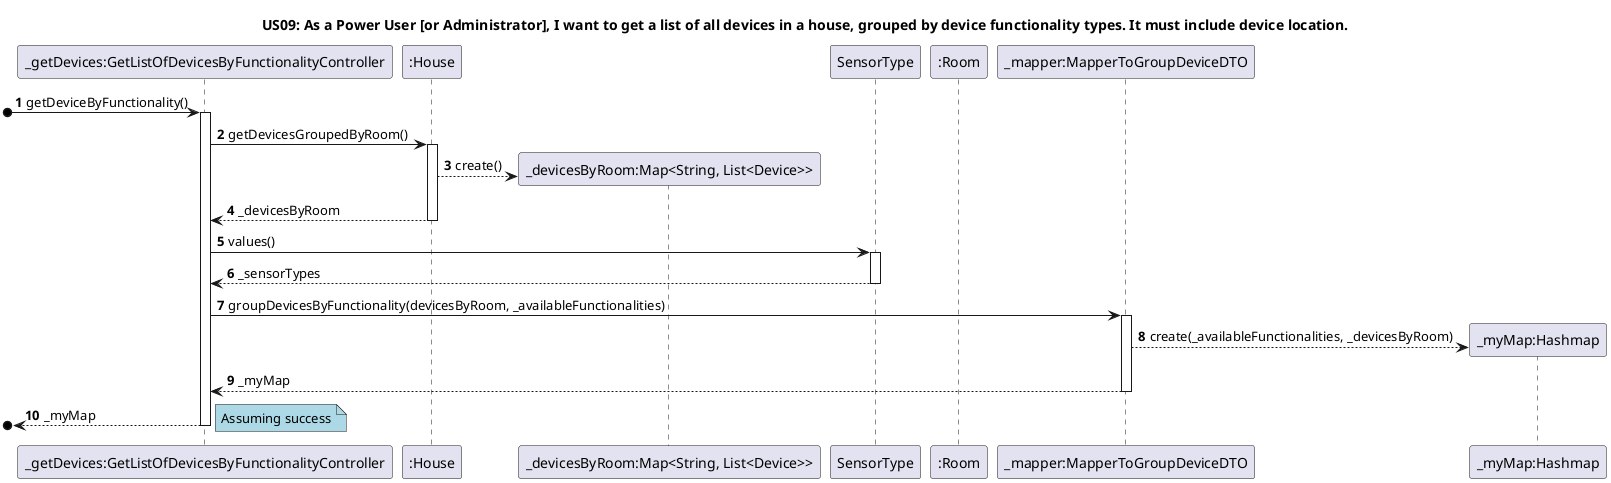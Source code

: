 @startuml
'https://plantuml.com/sequence-diagram

autonumber
@startuml
title US09: As a Power User [or Administrator], I want to get a list of all devices in a house, grouped by device functionality types. It must include device location.

autonumber

participant "_getDevices:GetListOfDevicesByFunctionalityController" as C
participant ":House" as H
participant "_devicesByRoom:Map<String, List<Device>>" as DBR
participant "SensorType" as ST
participant ":Room" as R
participant "_mapper:MapperToGroupDeviceDTO" as M
participant "_myMap:Hashmap" as HM


[o-> C : getDeviceByFunctionality()
activate C
C -> H : getDevicesGroupedByRoom()
activate H
H-->DBR** : create()
H --> C : _devicesByRoom
deactivate H
C->ST : values()
activate ST
ST --> C : _sensorTypes
deactivate ST
C -> M : groupDevicesByFunctionality(devicesByRoom, _availableFunctionalities)
activate M
M-->HM** : create(_availableFunctionalities, _devicesByRoom)
M --> C : _myMap
deactivate M
[o<-- C : _myMap
deactivate C


note left #LightBlue
Assuming success
end note

@enduml

@enduml